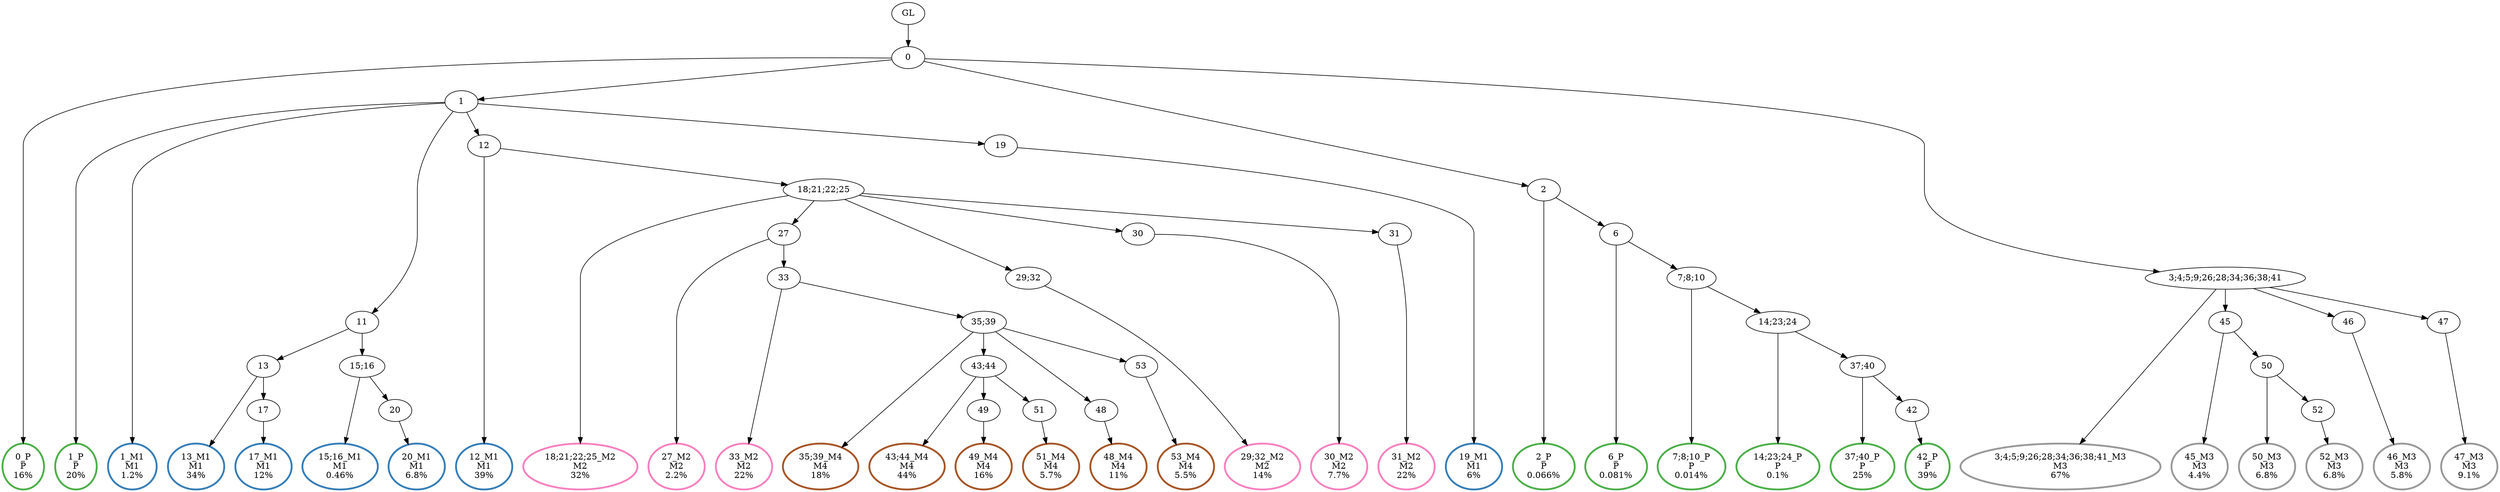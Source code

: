 digraph T {
	{
		rank=same
		64 [penwidth=3,colorscheme=set19,color=3,label="0_P\nP\n16%"]
		62 [penwidth=3,colorscheme=set19,color=3,label="1_P\nP\n20%"]
		60 [penwidth=3,colorscheme=set19,color=3,label="2_P\nP\n0.066%"]
		58 [penwidth=3,colorscheme=set19,color=3,label="6_P\nP\n0.081%"]
		56 [penwidth=3,colorscheme=set19,color=3,label="7;8;10_P\nP\n0.014%"]
		54 [penwidth=3,colorscheme=set19,color=3,label="14;23;24_P\nP\n0.1%"]
		52 [penwidth=3,colorscheme=set19,color=3,label="37;40_P\nP\n25%"]
		50 [penwidth=3,colorscheme=set19,color=3,label="42_P\nP\n39%"]
		49 [penwidth=3,colorscheme=set19,color=2,label="1_M1\nM1\n1.2%"]
		46 [penwidth=3,colorscheme=set19,color=2,label="13_M1\nM1\n34%"]
		44 [penwidth=3,colorscheme=set19,color=2,label="17_M1\nM1\n12%"]
		42 [penwidth=3,colorscheme=set19,color=2,label="15;16_M1\nM1\n0.46%"]
		40 [penwidth=3,colorscheme=set19,color=2,label="20_M1\nM1\n6.8%"]
		38 [penwidth=3,colorscheme=set19,color=2,label="12_M1\nM1\n39%"]
		36 [penwidth=3,colorscheme=set19,color=2,label="19_M1\nM1\n6%"]
		34 [penwidth=3,colorscheme=set19,color=8,label="18;21;22;25_M2\nM2\n32%"]
		32 [penwidth=3,colorscheme=set19,color=8,label="27_M2\nM2\n2.2%"]
		30 [penwidth=3,colorscheme=set19,color=8,label="33_M2\nM2\n22%"]
		28 [penwidth=3,colorscheme=set19,color=8,label="29;32_M2\nM2\n14%"]
		26 [penwidth=3,colorscheme=set19,color=8,label="30_M2\nM2\n7.7%"]
		24 [penwidth=3,colorscheme=set19,color=8,label="31_M2\nM2\n22%"]
		22 [penwidth=3,colorscheme=set19,color=9,label="3;4;5;9;26;28;34;36;38;41_M3\nM3\n67%"]
		20 [penwidth=3,colorscheme=set19,color=9,label="45_M3\nM3\n4.4%"]
		18 [penwidth=3,colorscheme=set19,color=9,label="50_M3\nM3\n6.8%"]
		16 [penwidth=3,colorscheme=set19,color=9,label="52_M3\nM3\n6.8%"]
		14 [penwidth=3,colorscheme=set19,color=9,label="46_M3\nM3\n5.8%"]
		12 [penwidth=3,colorscheme=set19,color=9,label="47_M3\nM3\n9.1%"]
		10 [penwidth=3,colorscheme=set19,color=7,label="35;39_M4\nM4\n18%"]
		8 [penwidth=3,colorscheme=set19,color=7,label="43;44_M4\nM4\n44%"]
		6 [penwidth=3,colorscheme=set19,color=7,label="49_M4\nM4\n16%"]
		4 [penwidth=3,colorscheme=set19,color=7,label="51_M4\nM4\n5.7%"]
		2 [penwidth=3,colorscheme=set19,color=7,label="48_M4\nM4\n11%"]
		0 [penwidth=3,colorscheme=set19,color=7,label="53_M4\nM4\n5.5%"]
	}
	66 [label="GL"]
	65 [label="0"]
	63 [label="1"]
	61 [label="2"]
	59 [label="6"]
	57 [label="7;8;10"]
	55 [label="14;23;24"]
	53 [label="37;40"]
	51 [label="42"]
	48 [label="11"]
	47 [label="13"]
	45 [label="17"]
	43 [label="15;16"]
	41 [label="20"]
	39 [label="12"]
	37 [label="19"]
	35 [label="18;21;22;25"]
	33 [label="27"]
	31 [label="33"]
	29 [label="29;32"]
	27 [label="30"]
	25 [label="31"]
	23 [label="3;4;5;9;26;28;34;36;38;41"]
	21 [label="45"]
	19 [label="50"]
	17 [label="52"]
	15 [label="46"]
	13 [label="47"]
	11 [label="35;39"]
	9 [label="43;44"]
	7 [label="49"]
	5 [label="51"]
	3 [label="48"]
	1 [label="53"]
	66 -> 65
	65 -> 64
	65 -> 63
	65 -> 61
	65 -> 23
	63 -> 62
	63 -> 49
	63 -> 48
	63 -> 39
	63 -> 37
	61 -> 60
	61 -> 59
	59 -> 58
	59 -> 57
	57 -> 56
	57 -> 55
	55 -> 54
	55 -> 53
	53 -> 52
	53 -> 51
	51 -> 50
	48 -> 47
	48 -> 43
	47 -> 46
	47 -> 45
	45 -> 44
	43 -> 42
	43 -> 41
	41 -> 40
	39 -> 38
	39 -> 35
	37 -> 36
	35 -> 34
	35 -> 33
	35 -> 29
	35 -> 27
	35 -> 25
	33 -> 32
	33 -> 31
	31 -> 30
	31 -> 11
	29 -> 28
	27 -> 26
	25 -> 24
	23 -> 22
	23 -> 21
	23 -> 15
	23 -> 13
	21 -> 20
	21 -> 19
	19 -> 18
	19 -> 17
	17 -> 16
	15 -> 14
	13 -> 12
	11 -> 10
	11 -> 9
	11 -> 3
	11 -> 1
	9 -> 8
	9 -> 7
	9 -> 5
	7 -> 6
	5 -> 4
	3 -> 2
	1 -> 0
}
